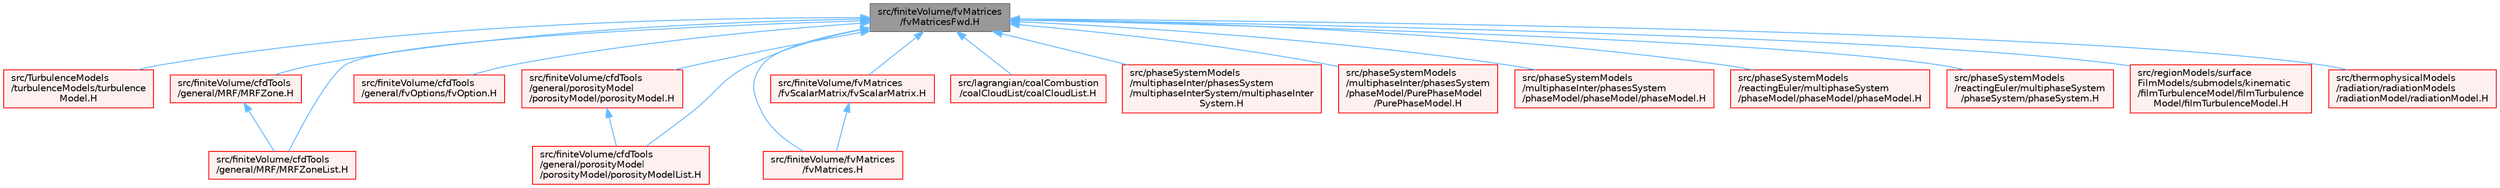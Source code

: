 digraph "src/finiteVolume/fvMatrices/fvMatricesFwd.H"
{
 // LATEX_PDF_SIZE
  bgcolor="transparent";
  edge [fontname=Helvetica,fontsize=10,labelfontname=Helvetica,labelfontsize=10];
  node [fontname=Helvetica,fontsize=10,shape=box,height=0.2,width=0.4];
  Node1 [id="Node000001",label="src/finiteVolume/fvMatrices\l/fvMatricesFwd.H",height=0.2,width=0.4,color="gray40", fillcolor="grey60", style="filled", fontcolor="black",tooltip="Forward declarations of fvMatrix specializations."];
  Node1 -> Node2 [id="edge1_Node000001_Node000002",dir="back",color="steelblue1",style="solid",tooltip=" "];
  Node2 [id="Node000002",label="src/TurbulenceModels\l/turbulenceModels/turbulence\lModel.H",height=0.2,width=0.4,color="red", fillcolor="#FFF0F0", style="filled",URL="$turbulenceModel_8H.html",tooltip=" "];
  Node1 -> Node478 [id="edge2_Node000001_Node000478",dir="back",color="steelblue1",style="solid",tooltip=" "];
  Node478 [id="Node000478",label="src/finiteVolume/cfdTools\l/general/MRF/MRFZone.H",height=0.2,width=0.4,color="red", fillcolor="#FFF0F0", style="filled",URL="$MRFZone_8H.html",tooltip=" "];
  Node478 -> Node480 [id="edge3_Node000478_Node000480",dir="back",color="steelblue1",style="solid",tooltip=" "];
  Node480 [id="Node000480",label="src/finiteVolume/cfdTools\l/general/MRF/MRFZoneList.H",height=0.2,width=0.4,color="red", fillcolor="#FFF0F0", style="filled",URL="$MRFZoneList_8H.html",tooltip=" "];
  Node1 -> Node480 [id="edge4_Node000001_Node000480",dir="back",color="steelblue1",style="solid",tooltip=" "];
  Node1 -> Node558 [id="edge5_Node000001_Node000558",dir="back",color="steelblue1",style="solid",tooltip=" "];
  Node558 [id="Node000558",label="src/finiteVolume/cfdTools\l/general/fvOptions/fvOption.H",height=0.2,width=0.4,color="red", fillcolor="#FFF0F0", style="filled",URL="$fvOption_8H.html",tooltip=" "];
  Node1 -> Node677 [id="edge6_Node000001_Node000677",dir="back",color="steelblue1",style="solid",tooltip=" "];
  Node677 [id="Node000677",label="src/finiteVolume/cfdTools\l/general/porosityModel\l/porosityModel/porosityModel.H",height=0.2,width=0.4,color="red", fillcolor="#FFF0F0", style="filled",URL="$porosityModel_8H.html",tooltip=" "];
  Node677 -> Node685 [id="edge7_Node000677_Node000685",dir="back",color="steelblue1",style="solid",tooltip=" "];
  Node685 [id="Node000685",label="src/finiteVolume/cfdTools\l/general/porosityModel\l/porosityModel/porosityModelList.H",height=0.2,width=0.4,color="red", fillcolor="#FFF0F0", style="filled",URL="$porosityModelList_8H.html",tooltip=" "];
  Node1 -> Node685 [id="edge8_Node000001_Node000685",dir="back",color="steelblue1",style="solid",tooltip=" "];
  Node1 -> Node694 [id="edge9_Node000001_Node000694",dir="back",color="steelblue1",style="solid",tooltip=" "];
  Node694 [id="Node000694",label="src/finiteVolume/fvMatrices\l/fvMatrices.H",height=0.2,width=0.4,color="red", fillcolor="#FFF0F0", style="filled",URL="$fvMatrices_8H.html",tooltip="A special matrix type and solver, designed for finite volume solutions of scalar equations."];
  Node1 -> Node789 [id="edge10_Node000001_Node000789",dir="back",color="steelblue1",style="solid",tooltip=" "];
  Node789 [id="Node000789",label="src/finiteVolume/fvMatrices\l/fvScalarMatrix/fvScalarMatrix.H",height=0.2,width=0.4,color="red", fillcolor="#FFF0F0", style="filled",URL="$fvScalarMatrix_8H.html",tooltip="A scalar instance of fvMatrix."];
  Node789 -> Node694 [id="edge11_Node000789_Node000694",dir="back",color="steelblue1",style="solid",tooltip=" "];
  Node1 -> Node718 [id="edge12_Node000001_Node000718",dir="back",color="steelblue1",style="solid",tooltip=" "];
  Node718 [id="Node000718",label="src/lagrangian/coalCombustion\l/coalCloudList/coalCloudList.H",height=0.2,width=0.4,color="red", fillcolor="#FFF0F0", style="filled",URL="$coalCloudList_8H.html",tooltip=" "];
  Node1 -> Node128 [id="edge13_Node000001_Node000128",dir="back",color="steelblue1",style="solid",tooltip=" "];
  Node128 [id="Node000128",label="src/phaseSystemModels\l/multiphaseInter/phasesSystem\l/multiphaseInterSystem/multiphaseInter\lSystem.H",height=0.2,width=0.4,color="red", fillcolor="#FFF0F0", style="filled",URL="$multiphaseInterSystem_8H.html",tooltip=" "];
  Node1 -> Node887 [id="edge14_Node000001_Node000887",dir="back",color="steelblue1",style="solid",tooltip=" "];
  Node887 [id="Node000887",label="src/phaseSystemModels\l/multiphaseInter/phasesSystem\l/phaseModel/PurePhaseModel\l/PurePhaseModel.H",height=0.2,width=0.4,color="red", fillcolor="#FFF0F0", style="filled",URL="$multiphaseInter_2phasesSystem_2phaseModel_2PurePhaseModel_2PurePhaseModel_8H.html",tooltip=" "];
  Node1 -> Node888 [id="edge15_Node000001_Node000888",dir="back",color="steelblue1",style="solid",tooltip=" "];
  Node888 [id="Node000888",label="src/phaseSystemModels\l/multiphaseInter/phasesSystem\l/phaseModel/phaseModel/phaseModel.H",height=0.2,width=0.4,color="red", fillcolor="#FFF0F0", style="filled",URL="$src_2phaseSystemModels_2multiphaseInter_2phasesSystem_2phaseModel_2phaseModel_2phaseModel_8H.html",tooltip=" "];
  Node1 -> Node889 [id="edge16_Node000001_Node000889",dir="back",color="steelblue1",style="solid",tooltip=" "];
  Node889 [id="Node000889",label="src/phaseSystemModels\l/reactingEuler/multiphaseSystem\l/phaseModel/phaseModel/phaseModel.H",height=0.2,width=0.4,color="red", fillcolor="#FFF0F0", style="filled",URL="$src_2phaseSystemModels_2reactingEuler_2multiphaseSystem_2phaseModel_2phaseModel_2phaseModel_8H.html",tooltip=" "];
  Node1 -> Node497 [id="edge17_Node000001_Node000497",dir="back",color="steelblue1",style="solid",tooltip=" "];
  Node497 [id="Node000497",label="src/phaseSystemModels\l/reactingEuler/multiphaseSystem\l/phaseSystem/phaseSystem.H",height=0.2,width=0.4,color="red", fillcolor="#FFF0F0", style="filled",URL="$phaseSystem_8H.html",tooltip=" "];
  Node1 -> Node890 [id="edge18_Node000001_Node000890",dir="back",color="steelblue1",style="solid",tooltip=" "];
  Node890 [id="Node000890",label="src/regionModels/surface\lFilmModels/submodels/kinematic\l/filmTurbulenceModel/filmTurbulence\lModel/filmTurbulenceModel.H",height=0.2,width=0.4,color="red", fillcolor="#FFF0F0", style="filled",URL="$regionModels_2surfaceFilmModels_2submodels_2kinematic_2filmTurbulenceModel_2filmTurbulenceModel_2filmTurbulenceModel_8H.html",tooltip=" "];
  Node1 -> Node893 [id="edge19_Node000001_Node000893",dir="back",color="steelblue1",style="solid",tooltip=" "];
  Node893 [id="Node000893",label="src/thermophysicalModels\l/radiation/radiationModels\l/radiationModel/radiationModel.H",height=0.2,width=0.4,color="red", fillcolor="#FFF0F0", style="filled",URL="$radiationModel_8H.html",tooltip=" "];
}
